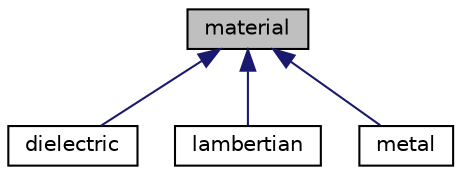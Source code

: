 digraph "material"
{
 // LATEX_PDF_SIZE
  edge [fontname="Helvetica",fontsize="10",labelfontname="Helvetica",labelfontsize="10"];
  node [fontname="Helvetica",fontsize="10",shape=record];
  Node1 [label="material",height=0.2,width=0.4,color="black", fillcolor="grey75", style="filled", fontcolor="black",tooltip="Base class for materials that interact with light in ray tracing."];
  Node1 -> Node2 [dir="back",color="midnightblue",fontsize="10",style="solid",fontname="Helvetica"];
  Node2 [label="dielectric",height=0.2,width=0.4,color="black", fillcolor="white", style="filled",URL="$classdielectric.html",tooltip="Dielectric material that refracts light."];
  Node1 -> Node3 [dir="back",color="midnightblue",fontsize="10",style="solid",fontname="Helvetica"];
  Node3 [label="lambertian",height=0.2,width=0.4,color="black", fillcolor="white", style="filled",URL="$classlambertian.html",tooltip="Lambertian (diffuse) material that scatters light uniformly in all directions."];
  Node1 -> Node4 [dir="back",color="midnightblue",fontsize="10",style="solid",fontname="Helvetica"];
  Node4 [label="metal",height=0.2,width=0.4,color="black", fillcolor="white", style="filled",URL="$classmetal.html",tooltip="Metal material that reflects light with a shiny surface."];
}
